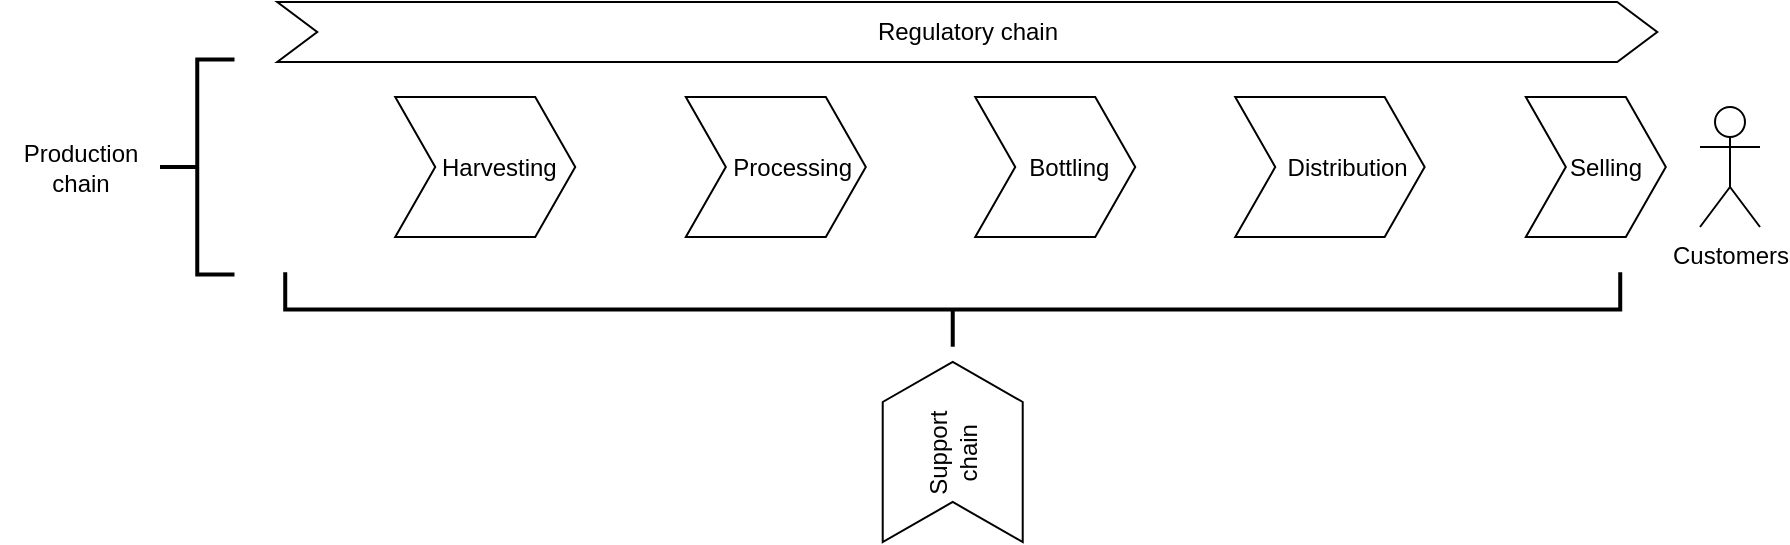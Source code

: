 <mxfile version="24.7.5">
  <diagram name="Page-1" id="lS4-UMWoGOBkaAkWKf9Y">
    <mxGraphModel dx="954" dy="620" grid="1" gridSize="10" guides="1" tooltips="1" connect="1" arrows="1" fold="1" page="1" pageScale="1" pageWidth="413" pageHeight="291" math="0" shadow="0">
      <root>
        <mxCell id="0" />
        <mxCell id="1" parent="0" />
        <mxCell id="47rJ_QTVQbzoOPjdUdao-1" value="&amp;nbsp; &amp;nbsp; Harvesting" style="shape=step;perimeter=stepPerimeter;whiteSpace=wrap;html=1;fixedSize=1;align=center;fontSize=12;" parent="1" vertex="1">
          <mxGeometry x="217.62" y="97.5" width="90" height="70" as="geometry" />
        </mxCell>
        <mxCell id="47rJ_QTVQbzoOPjdUdao-5" value="&amp;nbsp; &amp;nbsp; Bottling" style="shape=step;perimeter=stepPerimeter;whiteSpace=wrap;html=1;fixedSize=1;fontSize=12;" parent="1" vertex="1">
          <mxGeometry x="507.62" y="97.5" width="80" height="70" as="geometry" />
        </mxCell>
        <mxCell id="47rJ_QTVQbzoOPjdUdao-14" value="&amp;nbsp; &amp;nbsp; &amp;nbsp;Distribution" style="shape=step;perimeter=stepPerimeter;whiteSpace=wrap;html=1;fixedSize=1;fontSize=12;" parent="1" vertex="1">
          <mxGeometry x="637.62" y="97.5" width="94.71" height="70" as="geometry" />
        </mxCell>
        <mxCell id="47rJ_QTVQbzoOPjdUdao-15" value="&amp;nbsp; &amp;nbsp;Selling" style="shape=step;perimeter=stepPerimeter;whiteSpace=wrap;html=1;fixedSize=1;fontSize=12;" parent="1" vertex="1">
          <mxGeometry x="782.91" y="97.5" width="70" height="70" as="geometry" />
        </mxCell>
        <mxCell id="yK4A0Zebumvh4gKX7Or6-3" value="&amp;nbsp; &amp;nbsp; &amp;nbsp;Processing" style="shape=step;perimeter=stepPerimeter;whiteSpace=wrap;html=1;fixedSize=1;align=center;fontSize=12;" parent="1" vertex="1">
          <mxGeometry x="362.91" y="97.5" width="90" height="70" as="geometry" />
        </mxCell>
        <mxCell id="yK4A0Zebumvh4gKX7Or6-13" value="" style="shape=image;verticalLabelPosition=bottom;labelBackgroundColor=default;verticalAlign=top;aspect=fixed;imageAspect=0;image=https://static.vecteezy.com/system/resources/thumbnails/004/581/260/small/truck-delivery-icon-transportation-automotive-shipping-moving-and-freight-illustration-design-free-vector.jpg;clipPath=inset(25% 11.5% 25% 13%);" parent="1" vertex="1">
          <mxGeometry x="317.62" y="117.5" width="45.29" height="30" as="geometry" />
        </mxCell>
        <mxCell id="yK4A0Zebumvh4gKX7Or6-14" value="" style="shape=image;verticalLabelPosition=bottom;labelBackgroundColor=default;verticalAlign=top;aspect=fixed;imageAspect=0;image=https://static.vecteezy.com/system/resources/thumbnails/004/581/260/small/truck-delivery-icon-transportation-automotive-shipping-moving-and-freight-illustration-design-free-vector.jpg;clipPath=inset(25% 11.5% 25% 13%);" parent="1" vertex="1">
          <mxGeometry x="462.33" y="117.5" width="45.29" height="30" as="geometry" />
        </mxCell>
        <mxCell id="yK4A0Zebumvh4gKX7Or6-15" value="" style="shape=image;verticalLabelPosition=bottom;labelBackgroundColor=default;verticalAlign=top;aspect=fixed;imageAspect=0;image=https://static.vecteezy.com/system/resources/thumbnails/004/581/260/small/truck-delivery-icon-transportation-automotive-shipping-moving-and-freight-illustration-design-free-vector.jpg;clipPath=inset(25% 11.5% 25% 13%);" parent="1" vertex="1">
          <mxGeometry x="597.62" y="117.5" width="45.29" height="30" as="geometry" />
        </mxCell>
        <mxCell id="yK4A0Zebumvh4gKX7Or6-16" value="" style="shape=image;verticalLabelPosition=bottom;labelBackgroundColor=default;verticalAlign=top;aspect=fixed;imageAspect=0;image=https://static.vecteezy.com/system/resources/thumbnails/004/581/260/small/truck-delivery-icon-transportation-automotive-shipping-moving-and-freight-illustration-design-free-vector.jpg;clipPath=inset(25% 11.5% 25% 13%);" parent="1" vertex="1">
          <mxGeometry x="737.62" y="117.5" width="45.29" height="30" as="geometry" />
        </mxCell>
        <mxCell id="yK4A0Zebumvh4gKX7Or6-17" value="Customers" style="shape=umlActor;verticalLabelPosition=bottom;verticalAlign=top;html=1;outlineConnect=0;" parent="1" vertex="1">
          <mxGeometry x="870" y="102.5" width="30" height="60" as="geometry" />
        </mxCell>
        <mxCell id="yK4A0Zebumvh4gKX7Or6-22" value="" style="shape=image;verticalLabelPosition=bottom;labelBackgroundColor=default;verticalAlign=top;aspect=fixed;imageAspect=0;image=https://as2.ftcdn.net/v2/jpg/02/48/99/15/1000_F_248991536_kLNd3vJRMT4f2bS80byfqRe8FmfeKCIu.jpg;clipPath=inset(19.67% 23.67% 14% 23.33%);" parent="1" vertex="1">
          <mxGeometry x="148.62" y="90" width="67.92" height="85" as="geometry" />
        </mxCell>
        <mxCell id="MoRw-1AikJUv3sV1erbA-2" value="Regulatory chain" style="shape=step;perimeter=stepPerimeter;whiteSpace=wrap;html=1;fixedSize=1;" parent="1" vertex="1">
          <mxGeometry x="158.62" y="50" width="690" height="30" as="geometry" />
        </mxCell>
        <mxCell id="YZMadKO98Gs5hhKycjw9-3" value="" style="strokeWidth=2;html=1;shape=mxgraph.flowchart.annotation_2;align=left;labelPosition=right;pointerEvents=1;rotation=-90;" parent="1" vertex="1">
          <mxGeometry x="477.74" y="-130" width="37.25" height="667.5" as="geometry" />
        </mxCell>
        <mxCell id="uChtT_8EnyfWQQGQ2vEa-1" value="Support&lt;div&gt;chain&lt;/div&gt;" style="shape=step;perimeter=stepPerimeter;whiteSpace=wrap;html=1;fixedSize=1;align=center;fontSize=12;rotation=-90;" vertex="1" parent="1">
          <mxGeometry x="451.36" y="240" width="90" height="70" as="geometry" />
        </mxCell>
        <mxCell id="uChtT_8EnyfWQQGQ2vEa-6" value="Production&lt;div&gt;chain&lt;/div&gt;" style="text;html=1;align=center;verticalAlign=middle;resizable=0;points=[];autosize=1;strokeColor=none;fillColor=none;" vertex="1" parent="1">
          <mxGeometry x="20" y="112.5" width="80" height="40" as="geometry" />
        </mxCell>
        <mxCell id="uChtT_8EnyfWQQGQ2vEa-7" value="" style="strokeWidth=2;html=1;shape=mxgraph.flowchart.annotation_2;align=left;labelPosition=right;pointerEvents=1;rotation=0;" vertex="1" parent="1">
          <mxGeometry x="100" y="78.75" width="37.25" height="107.5" as="geometry" />
        </mxCell>
      </root>
    </mxGraphModel>
  </diagram>
</mxfile>
